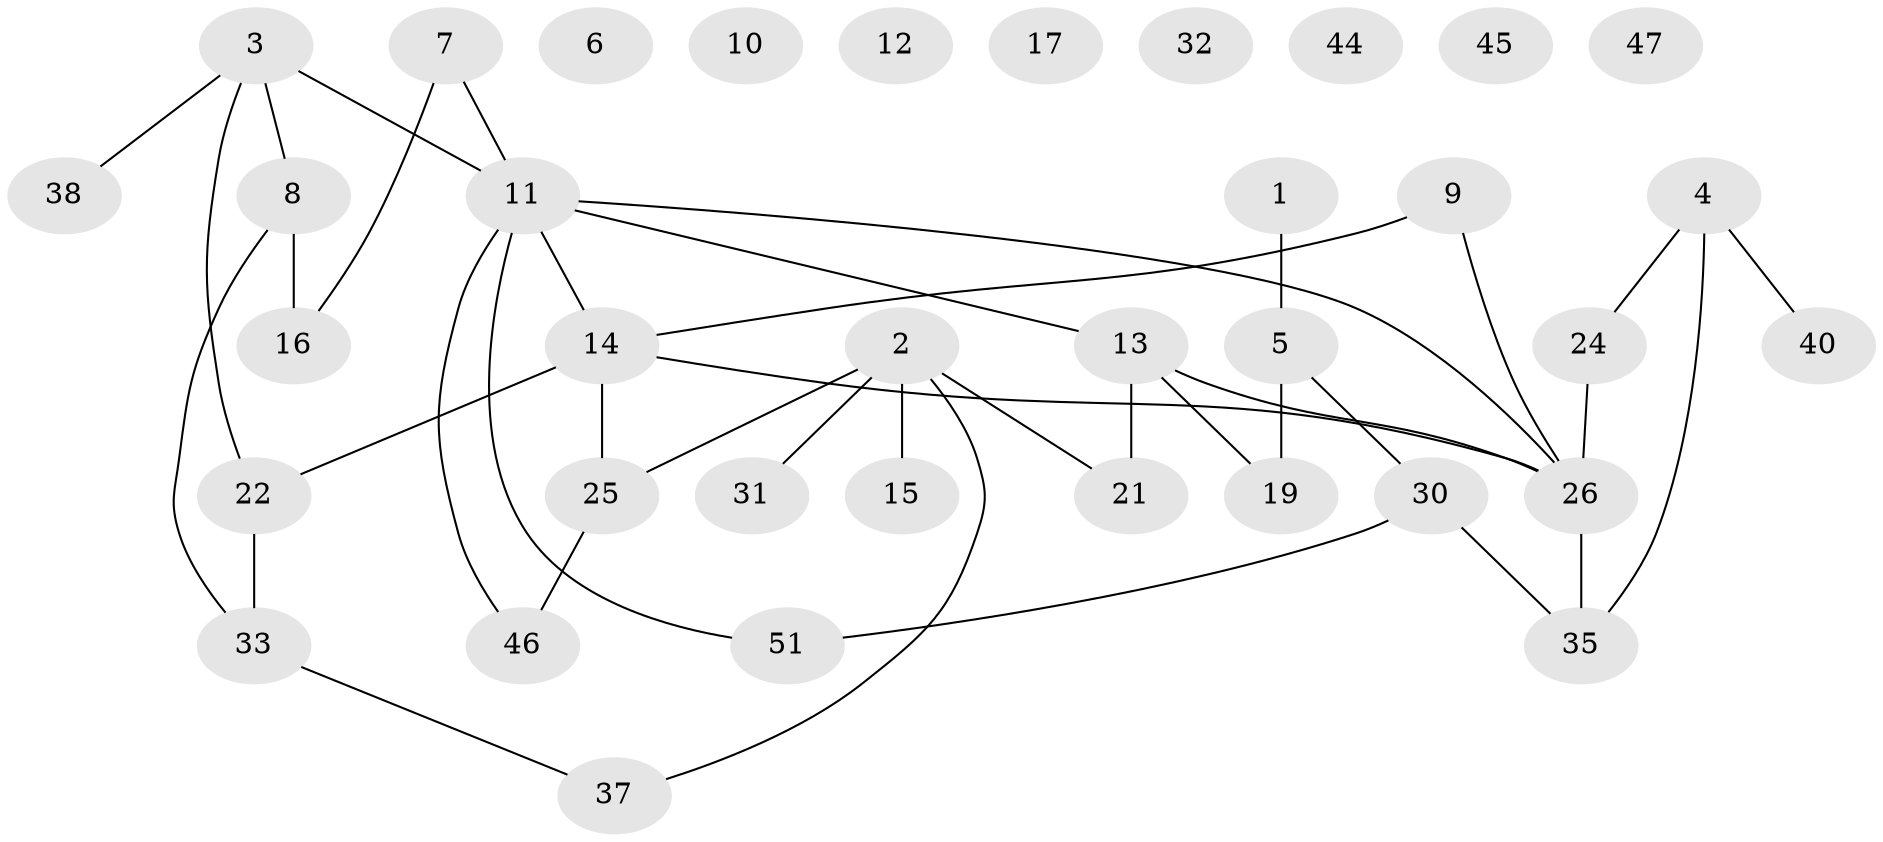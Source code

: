 // original degree distribution, {2: 0.2777777777777778, 5: 0.037037037037037035, 3: 0.2222222222222222, 1: 0.18518518518518517, 0: 0.12962962962962962, 4: 0.12962962962962962, 6: 0.018518518518518517}
// Generated by graph-tools (version 1.1) at 2025/41/03/06/25 10:41:22]
// undirected, 36 vertices, 39 edges
graph export_dot {
graph [start="1"]
  node [color=gray90,style=filled];
  1 [super="+39"];
  2 [super="+52"];
  3 [super="+23"];
  4 [super="+18"];
  5 [super="+34"];
  6;
  7;
  8;
  9 [super="+41"];
  10 [super="+20"];
  11 [super="+29"];
  12;
  13 [super="+48"];
  14 [super="+28"];
  15;
  16 [super="+49"];
  17;
  19 [super="+36"];
  21;
  22;
  24 [super="+27"];
  25 [super="+50"];
  26 [super="+43"];
  30 [super="+53"];
  31;
  32;
  33 [super="+54"];
  35;
  37 [super="+42"];
  38;
  40;
  44;
  45;
  46;
  47;
  51;
  1 -- 5 [weight=2];
  2 -- 15 [weight=2];
  2 -- 25 [weight=2];
  2 -- 31;
  2 -- 21;
  2 -- 37;
  3 -- 38;
  3 -- 11;
  3 -- 8;
  3 -- 22;
  4 -- 40;
  4 -- 35;
  4 -- 24;
  5 -- 19;
  5 -- 30;
  7 -- 11;
  7 -- 16;
  8 -- 33;
  8 -- 16;
  9 -- 26;
  9 -- 14;
  11 -- 13;
  11 -- 46;
  11 -- 51;
  11 -- 26;
  11 -- 14;
  13 -- 21;
  13 -- 26;
  13 -- 19;
  14 -- 22;
  14 -- 25;
  14 -- 26;
  22 -- 33;
  24 -- 26;
  25 -- 46;
  26 -- 35;
  30 -- 35;
  30 -- 51;
  33 -- 37;
}
